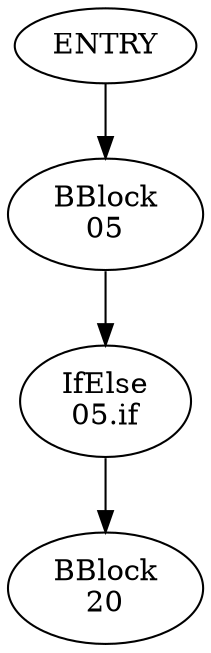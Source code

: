 digraph G {
"ENTRY" -> "05"
"05" [label="BBlock\n05"]
"05.if" [label="IfElse\n05.if"]
"20" [label="BBlock\n20"]
"05" -> "05.if"
"05.if" -> "20"
}
